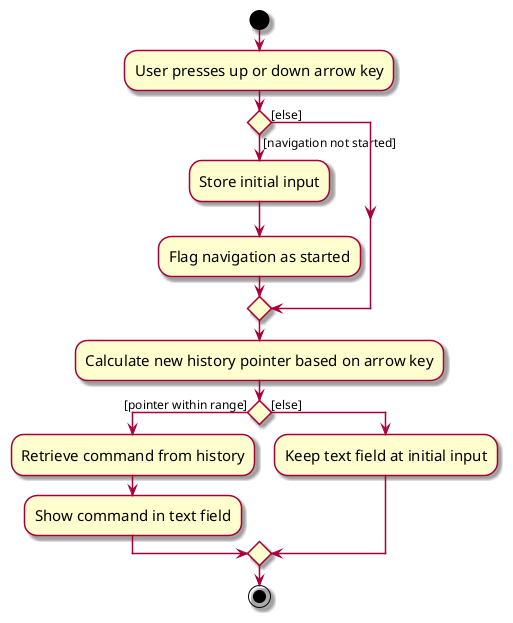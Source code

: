 @startuml
skin rose
skinparam ActivityFontSize 15
skinparam ArrowFontSize 12

start
:User presses up or down arrow key;

if () then ([navigation not started])
  :Store initial input;
  :Flag navigation as started;
else ([else])

endif

:Calculate new history pointer based on arrow key;
if () then ([pointer within range])
  :Retrieve command from history;
  :Show command in text field;
else ([else])
  :Keep text field at initial input;
endif

stop
@enduml
